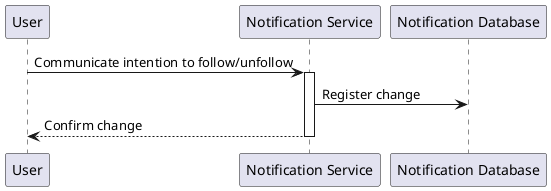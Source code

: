 @startuml

participant "User" as user
participant "Notification Service" as notserv
participant "Notification Database" as notdb

user -> notserv: Communicate intention to follow/unfollow

activate notserv

notserv -> notdb: Register change

notserv --> user: Confirm change

deactivate notserv

@enduml
